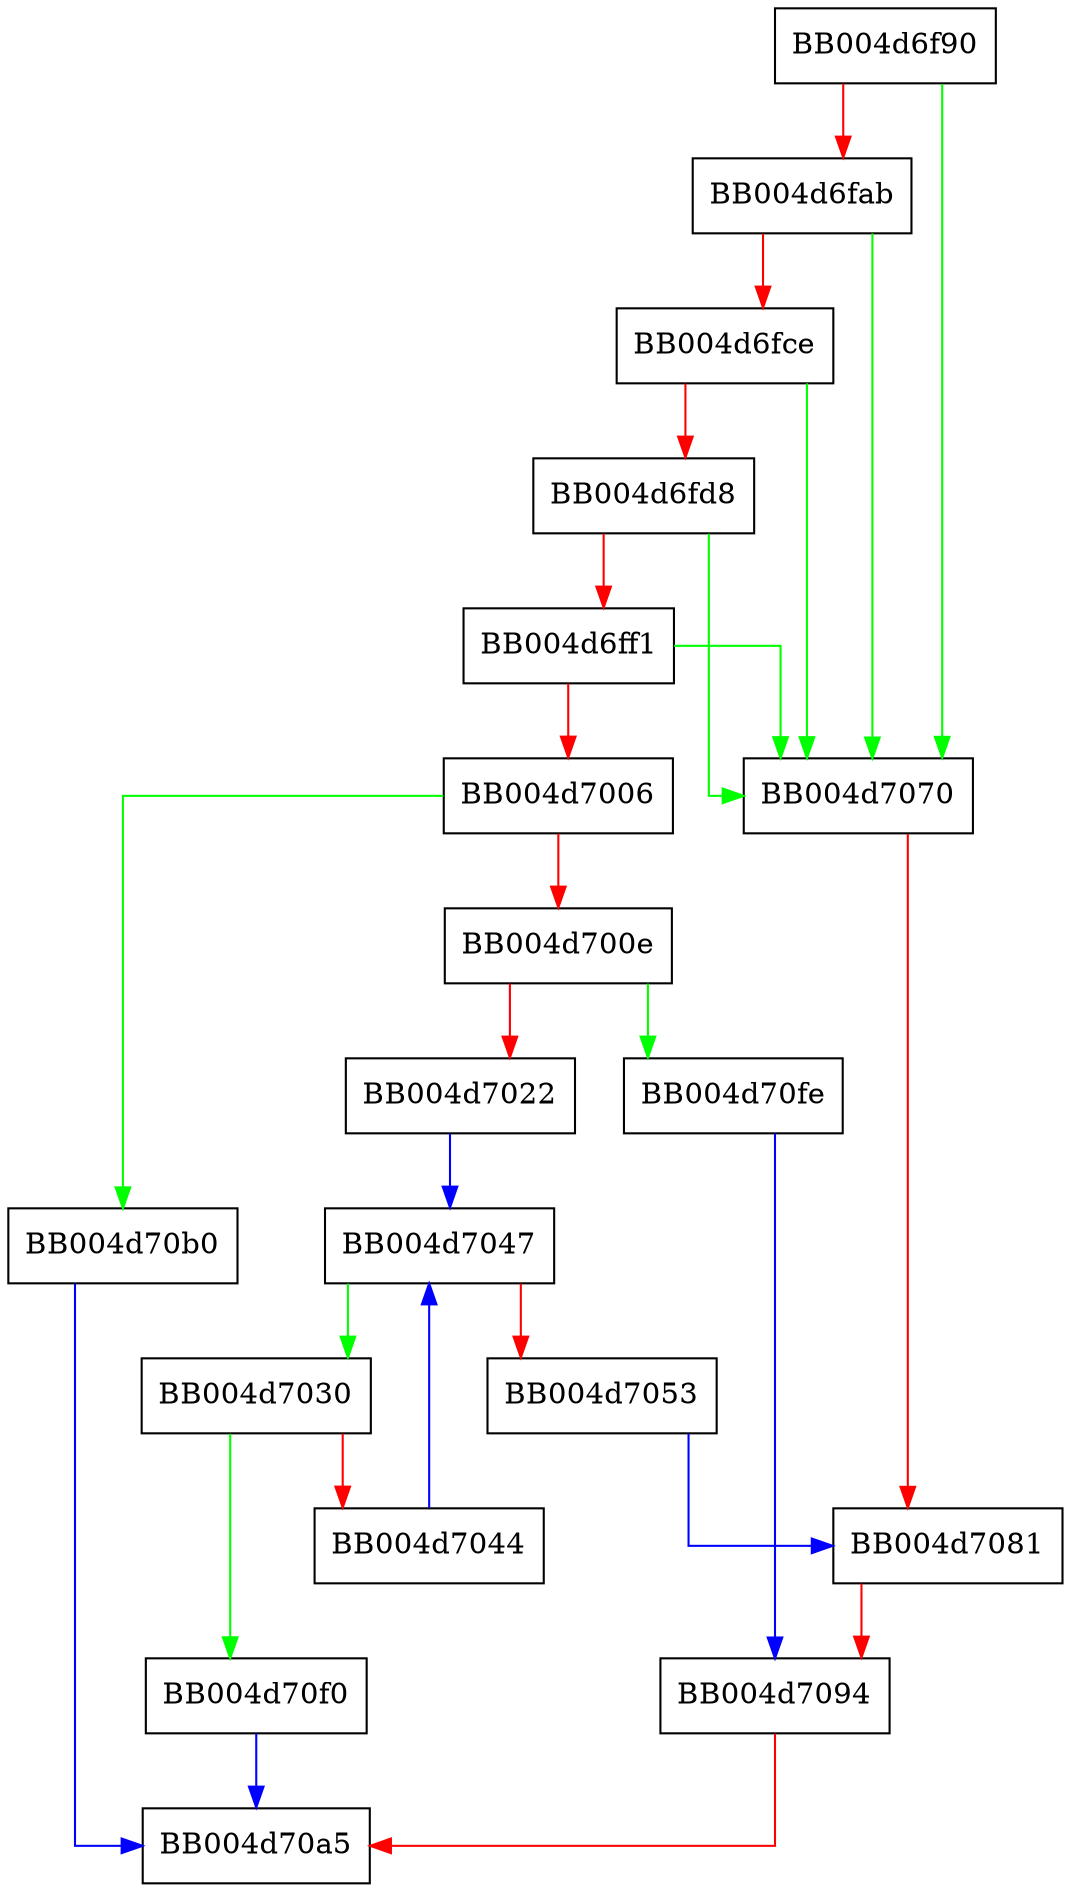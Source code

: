 digraph tls_parse_stoc_use_srtp {
  node [shape="box"];
  graph [splines=ortho];
  BB004d6f90 -> BB004d7070 [color="green"];
  BB004d6f90 -> BB004d6fab [color="red"];
  BB004d6fab -> BB004d7070 [color="green"];
  BB004d6fab -> BB004d6fce [color="red"];
  BB004d6fce -> BB004d7070 [color="green"];
  BB004d6fce -> BB004d6fd8 [color="red"];
  BB004d6fd8 -> BB004d7070 [color="green"];
  BB004d6fd8 -> BB004d6ff1 [color="red"];
  BB004d6ff1 -> BB004d7070 [color="green"];
  BB004d6ff1 -> BB004d7006 [color="red"];
  BB004d7006 -> BB004d70b0 [color="green"];
  BB004d7006 -> BB004d700e [color="red"];
  BB004d700e -> BB004d70fe [color="green"];
  BB004d700e -> BB004d7022 [color="red"];
  BB004d7022 -> BB004d7047 [color="blue"];
  BB004d7030 -> BB004d70f0 [color="green"];
  BB004d7030 -> BB004d7044 [color="red"];
  BB004d7044 -> BB004d7047 [color="blue"];
  BB004d7047 -> BB004d7030 [color="green"];
  BB004d7047 -> BB004d7053 [color="red"];
  BB004d7053 -> BB004d7081 [color="blue"];
  BB004d7070 -> BB004d7081 [color="red"];
  BB004d7081 -> BB004d7094 [color="red"];
  BB004d7094 -> BB004d70a5 [color="red"];
  BB004d70b0 -> BB004d70a5 [color="blue"];
  BB004d70f0 -> BB004d70a5 [color="blue"];
  BB004d70fe -> BB004d7094 [color="blue"];
}